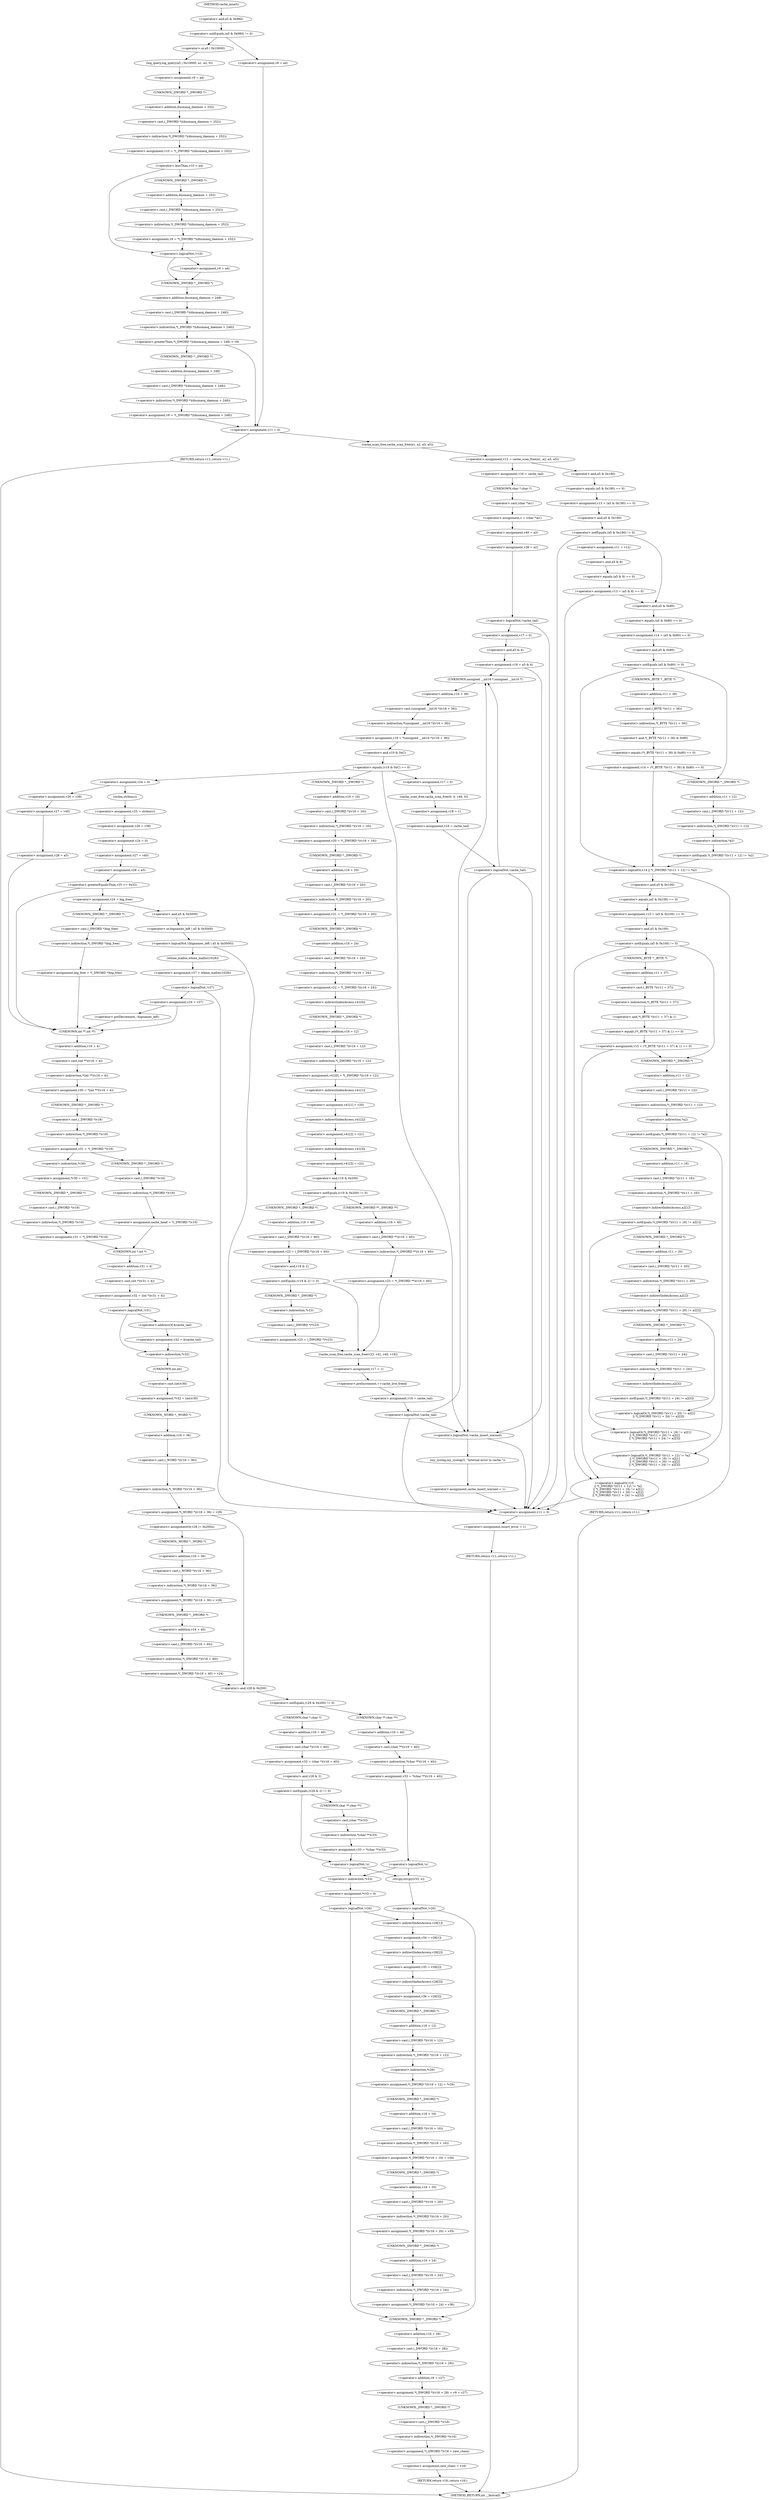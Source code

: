 digraph cache_insert {  
"1000173" [label = "(<operator>.notEquals,(a5 & 0x980) != 0)" ]
"1000174" [label = "(<operator>.and,a5 & 0x980)" ]
"1000179" [label = "(log_query,log_query(a5 | 0x10000, a1, a2, 0))" ]
"1000180" [label = "(<operator>.or,a5 | 0x10000)" ]
"1000186" [label = "(<operator>.assignment,v9 = a4)" ]
"1000189" [label = "(<operator>.assignment,v10 = *(_DWORD *)(dnsmasq_daemon + 252))" ]
"1000191" [label = "(<operator>.indirection,*(_DWORD *)(dnsmasq_daemon + 252))" ]
"1000192" [label = "(<operator>.cast,(_DWORD *)(dnsmasq_daemon + 252))" ]
"1000193" [label = "(UNKNOWN,_DWORD *,_DWORD *)" ]
"1000194" [label = "(<operator>.addition,dnsmasq_daemon + 252)" ]
"1000198" [label = "(<operator>.lessThan,v10 < a4)" ]
"1000201" [label = "(<operator>.assignment,v9 = *(_DWORD *)(dnsmasq_daemon + 252))" ]
"1000203" [label = "(<operator>.indirection,*(_DWORD *)(dnsmasq_daemon + 252))" ]
"1000204" [label = "(<operator>.cast,(_DWORD *)(dnsmasq_daemon + 252))" ]
"1000205" [label = "(UNKNOWN,_DWORD *,_DWORD *)" ]
"1000206" [label = "(<operator>.addition,dnsmasq_daemon + 252)" ]
"1000210" [label = "(<operator>.logicalNot,!v10)" ]
"1000212" [label = "(<operator>.assignment,v9 = a4)" ]
"1000216" [label = "(<operator>.greaterThan,*(_DWORD *)(dnsmasq_daemon + 248) > v9)" ]
"1000217" [label = "(<operator>.indirection,*(_DWORD *)(dnsmasq_daemon + 248))" ]
"1000218" [label = "(<operator>.cast,(_DWORD *)(dnsmasq_daemon + 248))" ]
"1000219" [label = "(UNKNOWN,_DWORD *,_DWORD *)" ]
"1000220" [label = "(<operator>.addition,dnsmasq_daemon + 248)" ]
"1000224" [label = "(<operator>.assignment,v9 = *(_DWORD *)(dnsmasq_daemon + 248))" ]
"1000226" [label = "(<operator>.indirection,*(_DWORD *)(dnsmasq_daemon + 248))" ]
"1000227" [label = "(<operator>.cast,(_DWORD *)(dnsmasq_daemon + 248))" ]
"1000228" [label = "(UNKNOWN,_DWORD *,_DWORD *)" ]
"1000229" [label = "(<operator>.addition,dnsmasq_daemon + 248)" ]
"1000234" [label = "(<operator>.assignment,v9 = a4)" ]
"1000237" [label = "(<operator>.assignment,v11 = 0)" ]
"1000242" [label = "(RETURN,return v11;,return v11;)" ]
"1000244" [label = "(<operator>.assignment,v12 = cache_scan_free(a1, a2, a3, a5))" ]
"1000246" [label = "(cache_scan_free,cache_scan_free(a1, a2, a3, a5))" ]
"1000254" [label = "(<operator>.assignment,v13 = (a5 & 0x180) == 0)" ]
"1000256" [label = "(<operator>.equals,(a5 & 0x180) == 0)" ]
"1000257" [label = "(<operator>.and,a5 & 0x180)" ]
"1000262" [label = "(<operator>.notEquals,(a5 & 0x180) != 0)" ]
"1000263" [label = "(<operator>.and,a5 & 0x180)" ]
"1000268" [label = "(<operator>.assignment,v11 = v12)" ]
"1000271" [label = "(<operator>.assignment,v13 = (a5 & 8) == 0)" ]
"1000273" [label = "(<operator>.equals,(a5 & 8) == 0)" ]
"1000274" [label = "(<operator>.and,a5 & 8)" ]
"1000281" [label = "(<operator>.assignment,v14 = (a5 & 0x80) == 0)" ]
"1000283" [label = "(<operator>.equals,(a5 & 0x80) == 0)" ]
"1000284" [label = "(<operator>.and,a5 & 0x80)" ]
"1000289" [label = "(<operator>.notEquals,(a5 & 0x80) != 0)" ]
"1000290" [label = "(<operator>.and,a5 & 0x80)" ]
"1000294" [label = "(<operator>.assignment,v14 = (*(_BYTE *)(v11 + 36) & 0x80) == 0)" ]
"1000296" [label = "(<operator>.equals,(*(_BYTE *)(v11 + 36) & 0x80) == 0)" ]
"1000297" [label = "(<operator>.and,*(_BYTE *)(v11 + 36) & 0x80)" ]
"1000298" [label = "(<operator>.indirection,*(_BYTE *)(v11 + 36))" ]
"1000299" [label = "(<operator>.cast,(_BYTE *)(v11 + 36))" ]
"1000300" [label = "(UNKNOWN,_BYTE *,_BYTE *)" ]
"1000301" [label = "(<operator>.addition,v11 + 36)" ]
"1000307" [label = "(<operator>.logicalOr,v14 || *(_DWORD *)(v11 + 12) != *a2)" ]
"1000309" [label = "(<operator>.notEquals,*(_DWORD *)(v11 + 12) != *a2)" ]
"1000310" [label = "(<operator>.indirection,*(_DWORD *)(v11 + 12))" ]
"1000311" [label = "(<operator>.cast,(_DWORD *)(v11 + 12))" ]
"1000312" [label = "(UNKNOWN,_DWORD *,_DWORD *)" ]
"1000313" [label = "(<operator>.addition,v11 + 12)" ]
"1000316" [label = "(<operator>.indirection,*a2)" ]
"1000319" [label = "(<operator>.assignment,v15 = (a5 & 0x100) == 0)" ]
"1000321" [label = "(<operator>.equals,(a5 & 0x100) == 0)" ]
"1000322" [label = "(<operator>.and,a5 & 0x100)" ]
"1000327" [label = "(<operator>.notEquals,(a5 & 0x100) != 0)" ]
"1000328" [label = "(<operator>.and,a5 & 0x100)" ]
"1000332" [label = "(<operator>.assignment,v15 = (*(_BYTE *)(v11 + 37) & 1) == 0)" ]
"1000334" [label = "(<operator>.equals,(*(_BYTE *)(v11 + 37) & 1) == 0)" ]
"1000335" [label = "(<operator>.and,*(_BYTE *)(v11 + 37) & 1)" ]
"1000336" [label = "(<operator>.indirection,*(_BYTE *)(v11 + 37))" ]
"1000337" [label = "(<operator>.cast,(_BYTE *)(v11 + 37))" ]
"1000338" [label = "(UNKNOWN,_BYTE *,_BYTE *)" ]
"1000339" [label = "(<operator>.addition,v11 + 37)" ]
"1000345" [label = "(<operator>.logicalOr,v15\n        || *(_DWORD *)(v11 + 12) != *a2\n        || *(_DWORD *)(v11 + 16) != a2[1]\n        || *(_DWORD *)(v11 + 20) != a2[2]\n        || *(_DWORD *)(v11 + 24) != a2[3])" ]
"1000347" [label = "(<operator>.logicalOr,*(_DWORD *)(v11 + 12) != *a2\n        || *(_DWORD *)(v11 + 16) != a2[1]\n        || *(_DWORD *)(v11 + 20) != a2[2]\n        || *(_DWORD *)(v11 + 24) != a2[3])" ]
"1000348" [label = "(<operator>.notEquals,*(_DWORD *)(v11 + 12) != *a2)" ]
"1000349" [label = "(<operator>.indirection,*(_DWORD *)(v11 + 12))" ]
"1000350" [label = "(<operator>.cast,(_DWORD *)(v11 + 12))" ]
"1000351" [label = "(UNKNOWN,_DWORD *,_DWORD *)" ]
"1000352" [label = "(<operator>.addition,v11 + 12)" ]
"1000355" [label = "(<operator>.indirection,*a2)" ]
"1000357" [label = "(<operator>.logicalOr,*(_DWORD *)(v11 + 16) != a2[1]\n        || *(_DWORD *)(v11 + 20) != a2[2]\n        || *(_DWORD *)(v11 + 24) != a2[3])" ]
"1000358" [label = "(<operator>.notEquals,*(_DWORD *)(v11 + 16) != a2[1])" ]
"1000359" [label = "(<operator>.indirection,*(_DWORD *)(v11 + 16))" ]
"1000360" [label = "(<operator>.cast,(_DWORD *)(v11 + 16))" ]
"1000361" [label = "(UNKNOWN,_DWORD *,_DWORD *)" ]
"1000362" [label = "(<operator>.addition,v11 + 16)" ]
"1000365" [label = "(<operator>.indirectIndexAccess,a2[1])" ]
"1000368" [label = "(<operator>.logicalOr,*(_DWORD *)(v11 + 20) != a2[2]\n        || *(_DWORD *)(v11 + 24) != a2[3])" ]
"1000369" [label = "(<operator>.notEquals,*(_DWORD *)(v11 + 20) != a2[2])" ]
"1000370" [label = "(<operator>.indirection,*(_DWORD *)(v11 + 20))" ]
"1000371" [label = "(<operator>.cast,(_DWORD *)(v11 + 20))" ]
"1000372" [label = "(UNKNOWN,_DWORD *,_DWORD *)" ]
"1000373" [label = "(<operator>.addition,v11 + 20)" ]
"1000376" [label = "(<operator>.indirectIndexAccess,a2[2])" ]
"1000379" [label = "(<operator>.notEquals,*(_DWORD *)(v11 + 24) != a2[3])" ]
"1000380" [label = "(<operator>.indirection,*(_DWORD *)(v11 + 24))" ]
"1000381" [label = "(<operator>.cast,(_DWORD *)(v11 + 24))" ]
"1000382" [label = "(UNKNOWN,_DWORD *,_DWORD *)" ]
"1000383" [label = "(<operator>.addition,v11 + 24)" ]
"1000386" [label = "(<operator>.indirectIndexAccess,a2[3])" ]
"1000391" [label = "(RETURN,return v11;,return v11;)" ]
"1000393" [label = "(<operator>.assignment,v16 = cache_tail)" ]
"1000396" [label = "(<operator>.assignment,s = (char *)a1)" ]
"1000398" [label = "(<operator>.cast,(char *)a1)" ]
"1000399" [label = "(UNKNOWN,char *,char *)" ]
"1000401" [label = "(<operator>.assignment,v40 = a3)" ]
"1000404" [label = "(<operator>.assignment,v38 = a2)" ]
"1000408" [label = "(<operator>.logicalNot,!cache_tail)" ]
"1000411" [label = "(<operator>.assignment,v17 = 0)" ]
"1000414" [label = "(<operator>.assignment,v18 = a5 & 4)" ]
"1000416" [label = "(<operator>.and,a5 & 4)" ]
"1000422" [label = "(<operator>.assignment,v19 = *(unsigned __int16 *)(v16 + 36))" ]
"1000424" [label = "(<operator>.indirection,*(unsigned __int16 *)(v16 + 36))" ]
"1000425" [label = "(<operator>.cast,(unsigned __int16 *)(v16 + 36))" ]
"1000426" [label = "(UNKNOWN,unsigned __int16 *,unsigned __int16 *)" ]
"1000427" [label = "(<operator>.addition,v16 + 36)" ]
"1000431" [label = "(<operator>.equals,(v19 & 0xC) == 0)" ]
"1000432" [label = "(<operator>.and,v19 & 0xC)" ]
"1000437" [label = "(<operator>.assignment,v24 = 0)" ]
"1000443" [label = "(<operator>.assignment,v25 = strlen(s))" ]
"1000445" [label = "(strlen,strlen(s))" ]
"1000447" [label = "(<operator>.assignment,v26 = v38)" ]
"1000450" [label = "(<operator>.assignment,v24 = 0)" ]
"1000453" [label = "(<operator>.assignment,v27 = v40)" ]
"1000456" [label = "(<operator>.assignment,v28 = a5)" ]
"1000460" [label = "(<operator>.greaterEqualsThan,v25 >= 0x32)" ]
"1000464" [label = "(<operator>.assignment,v24 = big_free)" ]
"1000470" [label = "(<operator>.assignment,big_free = *(_DWORD *)big_free)" ]
"1000472" [label = "(<operator>.indirection,*(_DWORD *)big_free)" ]
"1000473" [label = "(<operator>.cast,(_DWORD *)big_free)" ]
"1000474" [label = "(UNKNOWN,_DWORD *,_DWORD *)" ]
"1000479" [label = "(<operator>.logicalNot,!(bignames_left | a5 & 0x5000))" ]
"1000480" [label = "(<operator>.or,bignames_left | a5 & 0x5000)" ]
"1000482" [label = "(<operator>.and,a5 & 0x5000)" ]
"1000486" [label = "(<operator>.assignment,v37 = whine_malloc(1028))" ]
"1000488" [label = "(whine_malloc,whine_malloc(1028))" ]
"1000491" [label = "(<operator>.logicalNot,!v37)" ]
"1000494" [label = "(<operator>.assignment,v24 = v37)" ]
"1000499" [label = "(<operator>.preDecrement,--bignames_left)" ]
"1000503" [label = "(<operator>.assignment,v26 = v38)" ]
"1000506" [label = "(<operator>.assignment,v27 = v40)" ]
"1000509" [label = "(<operator>.assignment,v28 = a5)" ]
"1000512" [label = "(<operator>.assignment,v30 = *(int **)(v16 + 4))" ]
"1000514" [label = "(<operator>.indirection,*(int **)(v16 + 4))" ]
"1000515" [label = "(<operator>.cast,(int **)(v16 + 4))" ]
"1000516" [label = "(UNKNOWN,int **,int **)" ]
"1000517" [label = "(<operator>.addition,v16 + 4)" ]
"1000520" [label = "(<operator>.assignment,v31 = *(_DWORD *)v16)" ]
"1000522" [label = "(<operator>.indirection,*(_DWORD *)v16)" ]
"1000523" [label = "(<operator>.cast,(_DWORD *)v16)" ]
"1000524" [label = "(UNKNOWN,_DWORD *,_DWORD *)" ]
"1000529" [label = "(<operator>.assignment,*v30 = v31)" ]
"1000530" [label = "(<operator>.indirection,*v30)" ]
"1000533" [label = "(<operator>.assignment,v31 = *(_DWORD *)v16)" ]
"1000535" [label = "(<operator>.indirection,*(_DWORD *)v16)" ]
"1000536" [label = "(<operator>.cast,(_DWORD *)v16)" ]
"1000537" [label = "(UNKNOWN,_DWORD *,_DWORD *)" ]
"1000541" [label = "(<operator>.assignment,cache_head = *(_DWORD *)v16)" ]
"1000543" [label = "(<operator>.indirection,*(_DWORD *)v16)" ]
"1000544" [label = "(<operator>.cast,(_DWORD *)v16)" ]
"1000545" [label = "(UNKNOWN,_DWORD *,_DWORD *)" ]
"1000547" [label = "(<operator>.assignment,v32 = (int *)(v31 + 4))" ]
"1000549" [label = "(<operator>.cast,(int *)(v31 + 4))" ]
"1000550" [label = "(UNKNOWN,int *,int *)" ]
"1000551" [label = "(<operator>.addition,v31 + 4)" ]
"1000555" [label = "(<operator>.logicalNot,!v31)" ]
"1000557" [label = "(<operator>.assignment,v32 = &cache_tail)" ]
"1000559" [label = "(<operator>.addressOf,&cache_tail)" ]
"1000561" [label = "(<operator>.assignment,*v32 = (int)v30)" ]
"1000562" [label = "(<operator>.indirection,*v32)" ]
"1000564" [label = "(<operator>.cast,(int)v30)" ]
"1000565" [label = "(UNKNOWN,int,int)" ]
"1000567" [label = "(<operator>.assignment,*(_WORD *)(v16 + 36) = v28)" ]
"1000568" [label = "(<operator>.indirection,*(_WORD *)(v16 + 36))" ]
"1000569" [label = "(<operator>.cast,(_WORD *)(v16 + 36))" ]
"1000570" [label = "(UNKNOWN,_WORD *,_WORD *)" ]
"1000571" [label = "(<operator>.addition,v16 + 36)" ]
"1000578" [label = "(<operators>.assignmentOr,v28 |= 0x200u)" ]
"1000581" [label = "(<operator>.assignment,*(_WORD *)(v16 + 36) = v28)" ]
"1000582" [label = "(<operator>.indirection,*(_WORD *)(v16 + 36))" ]
"1000583" [label = "(<operator>.cast,(_WORD *)(v16 + 36))" ]
"1000584" [label = "(UNKNOWN,_WORD *,_WORD *)" ]
"1000585" [label = "(<operator>.addition,v16 + 36)" ]
"1000589" [label = "(<operator>.assignment,*(_DWORD *)(v16 + 40) = v24)" ]
"1000590" [label = "(<operator>.indirection,*(_DWORD *)(v16 + 40))" ]
"1000591" [label = "(<operator>.cast,(_DWORD *)(v16 + 40))" ]
"1000592" [label = "(UNKNOWN,_DWORD *,_DWORD *)" ]
"1000593" [label = "(<operator>.addition,v16 + 40)" ]
"1000598" [label = "(<operator>.notEquals,(v28 & 0x200) != 0)" ]
"1000599" [label = "(<operator>.and,v28 & 0x200)" ]
"1000604" [label = "(<operator>.assignment,v33 = *(char **)(v16 + 40))" ]
"1000606" [label = "(<operator>.indirection,*(char **)(v16 + 40))" ]
"1000607" [label = "(<operator>.cast,(char **)(v16 + 40))" ]
"1000608" [label = "(UNKNOWN,char **,char **)" ]
"1000609" [label = "(<operator>.addition,v16 + 40)" ]
"1000613" [label = "(<operator>.logicalNot,!s)" ]
"1000618" [label = "(<operator>.assignment,v33 = (char *)(v16 + 40))" ]
"1000620" [label = "(<operator>.cast,(char *)(v16 + 40))" ]
"1000621" [label = "(UNKNOWN,char *,char *)" ]
"1000622" [label = "(<operator>.addition,v16 + 40)" ]
"1000626" [label = "(<operator>.notEquals,(v28 & 2) != 0)" ]
"1000627" [label = "(<operator>.and,v28 & 2)" ]
"1000631" [label = "(<operator>.assignment,v33 = *(char **)v33)" ]
"1000633" [label = "(<operator>.indirection,*(char **)v33)" ]
"1000634" [label = "(<operator>.cast,(char **)v33)" ]
"1000635" [label = "(UNKNOWN,char **,char **)" ]
"1000638" [label = "(<operator>.logicalNot,!s)" ]
"1000642" [label = "(<operator>.assignment,*v33 = 0)" ]
"1000643" [label = "(<operator>.indirection,*v33)" ]
"1000647" [label = "(<operator>.logicalNot,!v26)" ]
"1000651" [label = "(<operator>.assignment,*(_DWORD *)(v16 + 28) = v9 + v27)" ]
"1000652" [label = "(<operator>.indirection,*(_DWORD *)(v16 + 28))" ]
"1000653" [label = "(<operator>.cast,(_DWORD *)(v16 + 28))" ]
"1000654" [label = "(UNKNOWN,_DWORD *,_DWORD *)" ]
"1000655" [label = "(<operator>.addition,v16 + 28)" ]
"1000658" [label = "(<operator>.addition,v9 + v27)" ]
"1000661" [label = "(<operator>.assignment,*(_DWORD *)v16 = new_chain)" ]
"1000662" [label = "(<operator>.indirection,*(_DWORD *)v16)" ]
"1000663" [label = "(<operator>.cast,(_DWORD *)v16)" ]
"1000664" [label = "(UNKNOWN,_DWORD *,_DWORD *)" ]
"1000667" [label = "(<operator>.assignment,new_chain = v16)" ]
"1000670" [label = "(RETURN,return v16;,return v16;)" ]
"1000673" [label = "(<operator>.assignment,v34 = v26[1])" ]
"1000675" [label = "(<operator>.indirectIndexAccess,v26[1])" ]
"1000678" [label = "(<operator>.assignment,v35 = v26[2])" ]
"1000680" [label = "(<operator>.indirectIndexAccess,v26[2])" ]
"1000683" [label = "(<operator>.assignment,v36 = v26[3])" ]
"1000685" [label = "(<operator>.indirectIndexAccess,v26[3])" ]
"1000688" [label = "(<operator>.assignment,*(_DWORD *)(v16 + 12) = *v26)" ]
"1000689" [label = "(<operator>.indirection,*(_DWORD *)(v16 + 12))" ]
"1000690" [label = "(<operator>.cast,(_DWORD *)(v16 + 12))" ]
"1000691" [label = "(UNKNOWN,_DWORD *,_DWORD *)" ]
"1000692" [label = "(<operator>.addition,v16 + 12)" ]
"1000695" [label = "(<operator>.indirection,*v26)" ]
"1000697" [label = "(<operator>.assignment,*(_DWORD *)(v16 + 16) = v34)" ]
"1000698" [label = "(<operator>.indirection,*(_DWORD *)(v16 + 16))" ]
"1000699" [label = "(<operator>.cast,(_DWORD *)(v16 + 16))" ]
"1000700" [label = "(UNKNOWN,_DWORD *,_DWORD *)" ]
"1000701" [label = "(<operator>.addition,v16 + 16)" ]
"1000705" [label = "(<operator>.assignment,*(_DWORD *)(v16 + 20) = v35)" ]
"1000706" [label = "(<operator>.indirection,*(_DWORD *)(v16 + 20))" ]
"1000707" [label = "(<operator>.cast,(_DWORD *)(v16 + 20))" ]
"1000708" [label = "(UNKNOWN,_DWORD *,_DWORD *)" ]
"1000709" [label = "(<operator>.addition,v16 + 20)" ]
"1000713" [label = "(<operator>.assignment,*(_DWORD *)(v16 + 24) = v36)" ]
"1000714" [label = "(<operator>.indirection,*(_DWORD *)(v16 + 24))" ]
"1000715" [label = "(<operator>.cast,(_DWORD *)(v16 + 24))" ]
"1000716" [label = "(UNKNOWN,_DWORD *,_DWORD *)" ]
"1000717" [label = "(<operator>.addition,v16 + 24)" ]
"1000722" [label = "(strcpy,strcpy(v33, s))" ]
"1000726" [label = "(<operator>.logicalNot,!v26)" ]
"1000736" [label = "(<operator>.assignment,v20 = *(_DWORD *)(v16 + 16))" ]
"1000738" [label = "(<operator>.indirection,*(_DWORD *)(v16 + 16))" ]
"1000739" [label = "(<operator>.cast,(_DWORD *)(v16 + 16))" ]
"1000740" [label = "(UNKNOWN,_DWORD *,_DWORD *)" ]
"1000741" [label = "(<operator>.addition,v16 + 16)" ]
"1000744" [label = "(<operator>.assignment,v21 = *(_DWORD *)(v16 + 20))" ]
"1000746" [label = "(<operator>.indirection,*(_DWORD *)(v16 + 20))" ]
"1000747" [label = "(<operator>.cast,(_DWORD *)(v16 + 20))" ]
"1000748" [label = "(UNKNOWN,_DWORD *,_DWORD *)" ]
"1000749" [label = "(<operator>.addition,v16 + 20)" ]
"1000752" [label = "(<operator>.assignment,v22 = *(_DWORD *)(v16 + 24))" ]
"1000754" [label = "(<operator>.indirection,*(_DWORD *)(v16 + 24))" ]
"1000755" [label = "(<operator>.cast,(_DWORD *)(v16 + 24))" ]
"1000756" [label = "(UNKNOWN,_DWORD *,_DWORD *)" ]
"1000757" [label = "(<operator>.addition,v16 + 24)" ]
"1000760" [label = "(<operator>.assignment,v41[0] = *(_DWORD *)(v16 + 12))" ]
"1000761" [label = "(<operator>.indirectIndexAccess,v41[0])" ]
"1000764" [label = "(<operator>.indirection,*(_DWORD *)(v16 + 12))" ]
"1000765" [label = "(<operator>.cast,(_DWORD *)(v16 + 12))" ]
"1000766" [label = "(UNKNOWN,_DWORD *,_DWORD *)" ]
"1000767" [label = "(<operator>.addition,v16 + 12)" ]
"1000770" [label = "(<operator>.assignment,v41[1] = v20)" ]
"1000771" [label = "(<operator>.indirectIndexAccess,v41[1])" ]
"1000775" [label = "(<operator>.assignment,v41[2] = v21)" ]
"1000776" [label = "(<operator>.indirectIndexAccess,v41[2])" ]
"1000780" [label = "(<operator>.assignment,v41[3] = v22)" ]
"1000781" [label = "(<operator>.indirectIndexAccess,v41[3])" ]
"1000786" [label = "(<operator>.notEquals,(v19 & 0x200) != 0)" ]
"1000787" [label = "(<operator>.and,v19 & 0x200)" ]
"1000792" [label = "(<operator>.assignment,v23 = *(_DWORD **)(v16 + 40))" ]
"1000794" [label = "(<operator>.indirection,*(_DWORD **)(v16 + 40))" ]
"1000795" [label = "(<operator>.cast,(_DWORD **)(v16 + 40))" ]
"1000796" [label = "(UNKNOWN,_DWORD **,_DWORD **)" ]
"1000797" [label = "(<operator>.addition,v16 + 40)" ]
"1000802" [label = "(<operator>.assignment,v23 = (_DWORD *)(v16 + 40))" ]
"1000804" [label = "(<operator>.cast,(_DWORD *)(v16 + 40))" ]
"1000805" [label = "(UNKNOWN,_DWORD *,_DWORD *)" ]
"1000806" [label = "(<operator>.addition,v16 + 40)" ]
"1000810" [label = "(<operator>.notEquals,(v19 & 2) != 0)" ]
"1000811" [label = "(<operator>.and,v19 & 2)" ]
"1000815" [label = "(<operator>.assignment,v23 = (_DWORD *)*v23)" ]
"1000817" [label = "(<operator>.cast,(_DWORD *)*v23)" ]
"1000818" [label = "(UNKNOWN,_DWORD *,_DWORD *)" ]
"1000819" [label = "(<operator>.indirection,*v23)" ]
"1000821" [label = "(cache_scan_free,cache_scan_free(v23, v41, v40, v19))" ]
"1000826" [label = "(<operator>.assignment,v17 = 1)" ]
"1000829" [label = "(<operator>.preIncrement,++cache_live_freed)" ]
"1000831" [label = "(<operator>.assignment,v16 = cache_tail)" ]
"1000835" [label = "(<operator>.logicalNot,!cache_tail)" ]
"1000840" [label = "(<operator>.assignment,v17 = 0)" ]
"1000843" [label = "(cache_scan_free,cache_scan_free(0, 0, v40, 0))" ]
"1000848" [label = "(<operator>.assignment,v18 = 1)" ]
"1000851" [label = "(<operator>.assignment,v16 = cache_tail)" ]
"1000855" [label = "(<operator>.logicalNot,!cache_tail)" ]
"1000859" [label = "(<operator>.logicalNot,!cache_insert_warned)" ]
"1000862" [label = "(my_syslog,my_syslog(3, \"Internal error in cache.\"))" ]
"1000865" [label = "(<operator>.assignment,cache_insert_warned = 1)" ]
"1000869" [label = "(<operator>.assignment,v11 = 0)" ]
"1000872" [label = "(<operator>.assignment,insert_error = 1)" ]
"1000875" [label = "(RETURN,return v11;,return v11;)" ]
"1000133" [label = "(METHOD,cache_insert)" ]
"1000877" [label = "(METHOD_RETURN,int __fastcall)" ]
  "1000173" -> "1000180" 
  "1000173" -> "1000234" 
  "1000174" -> "1000173" 
  "1000179" -> "1000186" 
  "1000180" -> "1000179" 
  "1000186" -> "1000193" 
  "1000189" -> "1000198" 
  "1000191" -> "1000189" 
  "1000192" -> "1000191" 
  "1000193" -> "1000194" 
  "1000194" -> "1000192" 
  "1000198" -> "1000205" 
  "1000198" -> "1000210" 
  "1000201" -> "1000210" 
  "1000203" -> "1000201" 
  "1000204" -> "1000203" 
  "1000205" -> "1000206" 
  "1000206" -> "1000204" 
  "1000210" -> "1000219" 
  "1000210" -> "1000212" 
  "1000212" -> "1000219" 
  "1000216" -> "1000228" 
  "1000216" -> "1000237" 
  "1000217" -> "1000216" 
  "1000218" -> "1000217" 
  "1000219" -> "1000220" 
  "1000220" -> "1000218" 
  "1000224" -> "1000237" 
  "1000226" -> "1000224" 
  "1000227" -> "1000226" 
  "1000228" -> "1000229" 
  "1000229" -> "1000227" 
  "1000234" -> "1000237" 
  "1000237" -> "1000242" 
  "1000237" -> "1000246" 
  "1000242" -> "1000877" 
  "1000244" -> "1000257" 
  "1000244" -> "1000393" 
  "1000246" -> "1000244" 
  "1000254" -> "1000263" 
  "1000256" -> "1000254" 
  "1000257" -> "1000256" 
  "1000262" -> "1000268" 
  "1000262" -> "1000869" 
  "1000262" -> "1000284" 
  "1000263" -> "1000262" 
  "1000268" -> "1000274" 
  "1000271" -> "1000869" 
  "1000271" -> "1000284" 
  "1000273" -> "1000271" 
  "1000274" -> "1000273" 
  "1000281" -> "1000290" 
  "1000283" -> "1000281" 
  "1000284" -> "1000283" 
  "1000289" -> "1000300" 
  "1000289" -> "1000312" 
  "1000289" -> "1000307" 
  "1000290" -> "1000289" 
  "1000294" -> "1000312" 
  "1000294" -> "1000307" 
  "1000296" -> "1000294" 
  "1000297" -> "1000296" 
  "1000298" -> "1000297" 
  "1000299" -> "1000298" 
  "1000300" -> "1000301" 
  "1000301" -> "1000299" 
  "1000307" -> "1000322" 
  "1000307" -> "1000391" 
  "1000309" -> "1000307" 
  "1000310" -> "1000316" 
  "1000311" -> "1000310" 
  "1000312" -> "1000313" 
  "1000313" -> "1000311" 
  "1000316" -> "1000309" 
  "1000319" -> "1000328" 
  "1000321" -> "1000319" 
  "1000322" -> "1000321" 
  "1000327" -> "1000338" 
  "1000327" -> "1000351" 
  "1000327" -> "1000345" 
  "1000328" -> "1000327" 
  "1000332" -> "1000351" 
  "1000332" -> "1000345" 
  "1000334" -> "1000332" 
  "1000335" -> "1000334" 
  "1000336" -> "1000335" 
  "1000337" -> "1000336" 
  "1000338" -> "1000339" 
  "1000339" -> "1000337" 
  "1000345" -> "1000869" 
  "1000345" -> "1000391" 
  "1000347" -> "1000345" 
  "1000348" -> "1000361" 
  "1000348" -> "1000347" 
  "1000349" -> "1000355" 
  "1000350" -> "1000349" 
  "1000351" -> "1000352" 
  "1000352" -> "1000350" 
  "1000355" -> "1000348" 
  "1000357" -> "1000347" 
  "1000358" -> "1000372" 
  "1000358" -> "1000357" 
  "1000359" -> "1000365" 
  "1000360" -> "1000359" 
  "1000361" -> "1000362" 
  "1000362" -> "1000360" 
  "1000365" -> "1000358" 
  "1000368" -> "1000357" 
  "1000369" -> "1000382" 
  "1000369" -> "1000368" 
  "1000370" -> "1000376" 
  "1000371" -> "1000370" 
  "1000372" -> "1000373" 
  "1000373" -> "1000371" 
  "1000376" -> "1000369" 
  "1000379" -> "1000368" 
  "1000380" -> "1000386" 
  "1000381" -> "1000380" 
  "1000382" -> "1000383" 
  "1000383" -> "1000381" 
  "1000386" -> "1000379" 
  "1000391" -> "1000877" 
  "1000393" -> "1000399" 
  "1000396" -> "1000401" 
  "1000398" -> "1000396" 
  "1000399" -> "1000398" 
  "1000401" -> "1000404" 
  "1000404" -> "1000408" 
  "1000408" -> "1000869" 
  "1000408" -> "1000411" 
  "1000411" -> "1000416" 
  "1000414" -> "1000426" 
  "1000414" -> "1000859" 
  "1000416" -> "1000414" 
  "1000422" -> "1000432" 
  "1000424" -> "1000422" 
  "1000425" -> "1000424" 
  "1000426" -> "1000427" 
  "1000427" -> "1000425" 
  "1000431" -> "1000437" 
  "1000431" -> "1000859" 
  "1000431" -> "1000740" 
  "1000431" -> "1000840" 
  "1000432" -> "1000431" 
  "1000437" -> "1000445" 
  "1000437" -> "1000503" 
  "1000443" -> "1000447" 
  "1000445" -> "1000443" 
  "1000447" -> "1000450" 
  "1000450" -> "1000453" 
  "1000453" -> "1000456" 
  "1000456" -> "1000460" 
  "1000460" -> "1000464" 
  "1000460" -> "1000516" 
  "1000464" -> "1000474" 
  "1000464" -> "1000482" 
  "1000470" -> "1000516" 
  "1000472" -> "1000470" 
  "1000473" -> "1000472" 
  "1000474" -> "1000473" 
  "1000479" -> "1000869" 
  "1000479" -> "1000488" 
  "1000480" -> "1000479" 
  "1000482" -> "1000480" 
  "1000486" -> "1000491" 
  "1000488" -> "1000486" 
  "1000491" -> "1000869" 
  "1000491" -> "1000494" 
  "1000494" -> "1000499" 
  "1000494" -> "1000516" 
  "1000499" -> "1000516" 
  "1000503" -> "1000506" 
  "1000506" -> "1000509" 
  "1000509" -> "1000516" 
  "1000512" -> "1000524" 
  "1000514" -> "1000512" 
  "1000515" -> "1000514" 
  "1000516" -> "1000517" 
  "1000517" -> "1000515" 
  "1000520" -> "1000530" 
  "1000520" -> "1000545" 
  "1000522" -> "1000520" 
  "1000523" -> "1000522" 
  "1000524" -> "1000523" 
  "1000529" -> "1000537" 
  "1000530" -> "1000529" 
  "1000533" -> "1000550" 
  "1000535" -> "1000533" 
  "1000536" -> "1000535" 
  "1000537" -> "1000536" 
  "1000541" -> "1000550" 
  "1000543" -> "1000541" 
  "1000544" -> "1000543" 
  "1000545" -> "1000544" 
  "1000547" -> "1000555" 
  "1000549" -> "1000547" 
  "1000550" -> "1000551" 
  "1000551" -> "1000549" 
  "1000555" -> "1000559" 
  "1000555" -> "1000562" 
  "1000557" -> "1000562" 
  "1000559" -> "1000557" 
  "1000561" -> "1000570" 
  "1000562" -> "1000565" 
  "1000564" -> "1000561" 
  "1000565" -> "1000564" 
  "1000567" -> "1000578" 
  "1000567" -> "1000599" 
  "1000568" -> "1000567" 
  "1000569" -> "1000568" 
  "1000570" -> "1000571" 
  "1000571" -> "1000569" 
  "1000578" -> "1000584" 
  "1000581" -> "1000592" 
  "1000582" -> "1000581" 
  "1000583" -> "1000582" 
  "1000584" -> "1000585" 
  "1000585" -> "1000583" 
  "1000589" -> "1000599" 
  "1000590" -> "1000589" 
  "1000591" -> "1000590" 
  "1000592" -> "1000593" 
  "1000593" -> "1000591" 
  "1000598" -> "1000608" 
  "1000598" -> "1000621" 
  "1000599" -> "1000598" 
  "1000604" -> "1000613" 
  "1000606" -> "1000604" 
  "1000607" -> "1000606" 
  "1000608" -> "1000609" 
  "1000609" -> "1000607" 
  "1000613" -> "1000643" 
  "1000613" -> "1000722" 
  "1000618" -> "1000627" 
  "1000620" -> "1000618" 
  "1000621" -> "1000622" 
  "1000622" -> "1000620" 
  "1000626" -> "1000635" 
  "1000626" -> "1000638" 
  "1000627" -> "1000626" 
  "1000631" -> "1000638" 
  "1000633" -> "1000631" 
  "1000634" -> "1000633" 
  "1000635" -> "1000634" 
  "1000638" -> "1000643" 
  "1000638" -> "1000722" 
  "1000642" -> "1000647" 
  "1000643" -> "1000642" 
  "1000647" -> "1000654" 
  "1000647" -> "1000675" 
  "1000651" -> "1000664" 
  "1000652" -> "1000658" 
  "1000653" -> "1000652" 
  "1000654" -> "1000655" 
  "1000655" -> "1000653" 
  "1000658" -> "1000651" 
  "1000661" -> "1000667" 
  "1000662" -> "1000661" 
  "1000663" -> "1000662" 
  "1000664" -> "1000663" 
  "1000667" -> "1000670" 
  "1000670" -> "1000877" 
  "1000673" -> "1000680" 
  "1000675" -> "1000673" 
  "1000678" -> "1000685" 
  "1000680" -> "1000678" 
  "1000683" -> "1000691" 
  "1000685" -> "1000683" 
  "1000688" -> "1000700" 
  "1000689" -> "1000695" 
  "1000690" -> "1000689" 
  "1000691" -> "1000692" 
  "1000692" -> "1000690" 
  "1000695" -> "1000688" 
  "1000697" -> "1000708" 
  "1000698" -> "1000697" 
  "1000699" -> "1000698" 
  "1000700" -> "1000701" 
  "1000701" -> "1000699" 
  "1000705" -> "1000716" 
  "1000706" -> "1000705" 
  "1000707" -> "1000706" 
  "1000708" -> "1000709" 
  "1000709" -> "1000707" 
  "1000713" -> "1000654" 
  "1000714" -> "1000713" 
  "1000715" -> "1000714" 
  "1000716" -> "1000717" 
  "1000717" -> "1000715" 
  "1000722" -> "1000726" 
  "1000726" -> "1000654" 
  "1000726" -> "1000675" 
  "1000736" -> "1000748" 
  "1000738" -> "1000736" 
  "1000739" -> "1000738" 
  "1000740" -> "1000741" 
  "1000741" -> "1000739" 
  "1000744" -> "1000756" 
  "1000746" -> "1000744" 
  "1000747" -> "1000746" 
  "1000748" -> "1000749" 
  "1000749" -> "1000747" 
  "1000752" -> "1000761" 
  "1000754" -> "1000752" 
  "1000755" -> "1000754" 
  "1000756" -> "1000757" 
  "1000757" -> "1000755" 
  "1000760" -> "1000771" 
  "1000761" -> "1000766" 
  "1000764" -> "1000760" 
  "1000765" -> "1000764" 
  "1000766" -> "1000767" 
  "1000767" -> "1000765" 
  "1000770" -> "1000776" 
  "1000771" -> "1000770" 
  "1000775" -> "1000781" 
  "1000776" -> "1000775" 
  "1000780" -> "1000787" 
  "1000781" -> "1000780" 
  "1000786" -> "1000796" 
  "1000786" -> "1000805" 
  "1000787" -> "1000786" 
  "1000792" -> "1000821" 
  "1000794" -> "1000792" 
  "1000795" -> "1000794" 
  "1000796" -> "1000797" 
  "1000797" -> "1000795" 
  "1000802" -> "1000811" 
  "1000804" -> "1000802" 
  "1000805" -> "1000806" 
  "1000806" -> "1000804" 
  "1000810" -> "1000818" 
  "1000810" -> "1000821" 
  "1000811" -> "1000810" 
  "1000815" -> "1000821" 
  "1000817" -> "1000815" 
  "1000818" -> "1000819" 
  "1000819" -> "1000817" 
  "1000821" -> "1000826" 
  "1000826" -> "1000829" 
  "1000829" -> "1000831" 
  "1000831" -> "1000835" 
  "1000835" -> "1000426" 
  "1000835" -> "1000859" 
  "1000835" -> "1000869" 
  "1000840" -> "1000843" 
  "1000843" -> "1000848" 
  "1000848" -> "1000851" 
  "1000851" -> "1000855" 
  "1000855" -> "1000426" 
  "1000855" -> "1000859" 
  "1000855" -> "1000869" 
  "1000859" -> "1000862" 
  "1000859" -> "1000869" 
  "1000862" -> "1000865" 
  "1000865" -> "1000869" 
  "1000869" -> "1000872" 
  "1000872" -> "1000875" 
  "1000875" -> "1000877" 
  "1000133" -> "1000174" 
}
